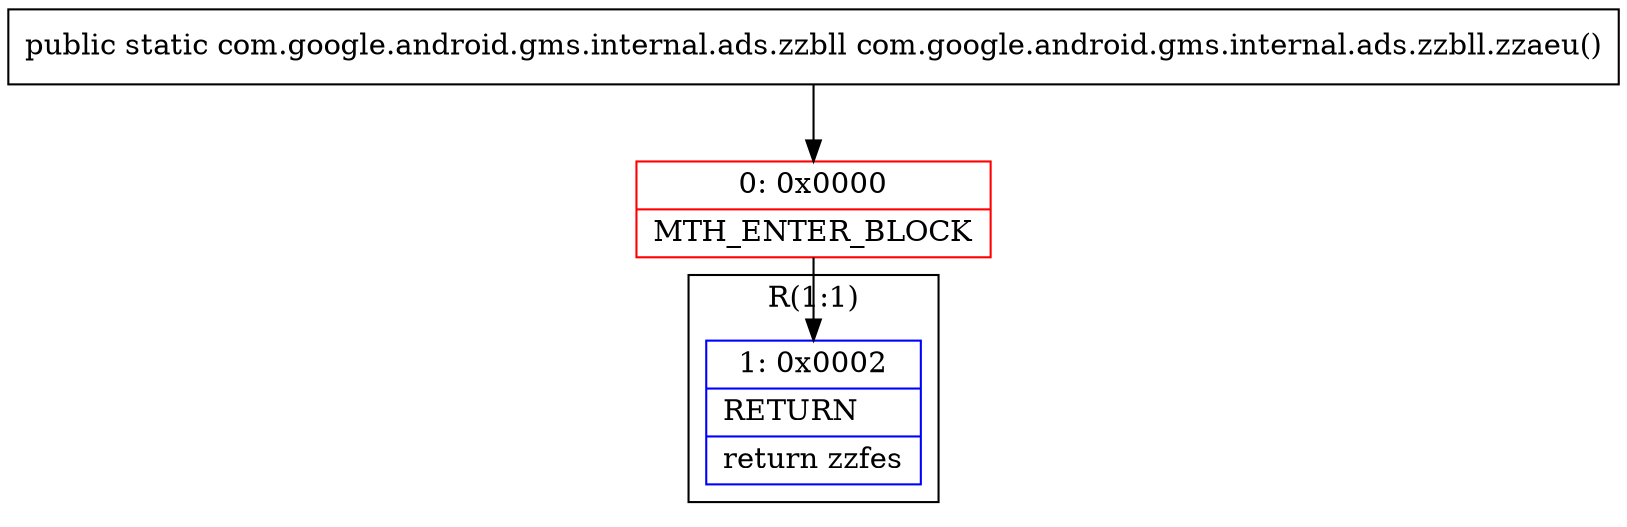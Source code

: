 digraph "CFG forcom.google.android.gms.internal.ads.zzbll.zzaeu()Lcom\/google\/android\/gms\/internal\/ads\/zzbll;" {
subgraph cluster_Region_1682984223 {
label = "R(1:1)";
node [shape=record,color=blue];
Node_1 [shape=record,label="{1\:\ 0x0002|RETURN\l|return zzfes\l}"];
}
Node_0 [shape=record,color=red,label="{0\:\ 0x0000|MTH_ENTER_BLOCK\l}"];
MethodNode[shape=record,label="{public static com.google.android.gms.internal.ads.zzbll com.google.android.gms.internal.ads.zzbll.zzaeu() }"];
MethodNode -> Node_0;
Node_0 -> Node_1;
}

